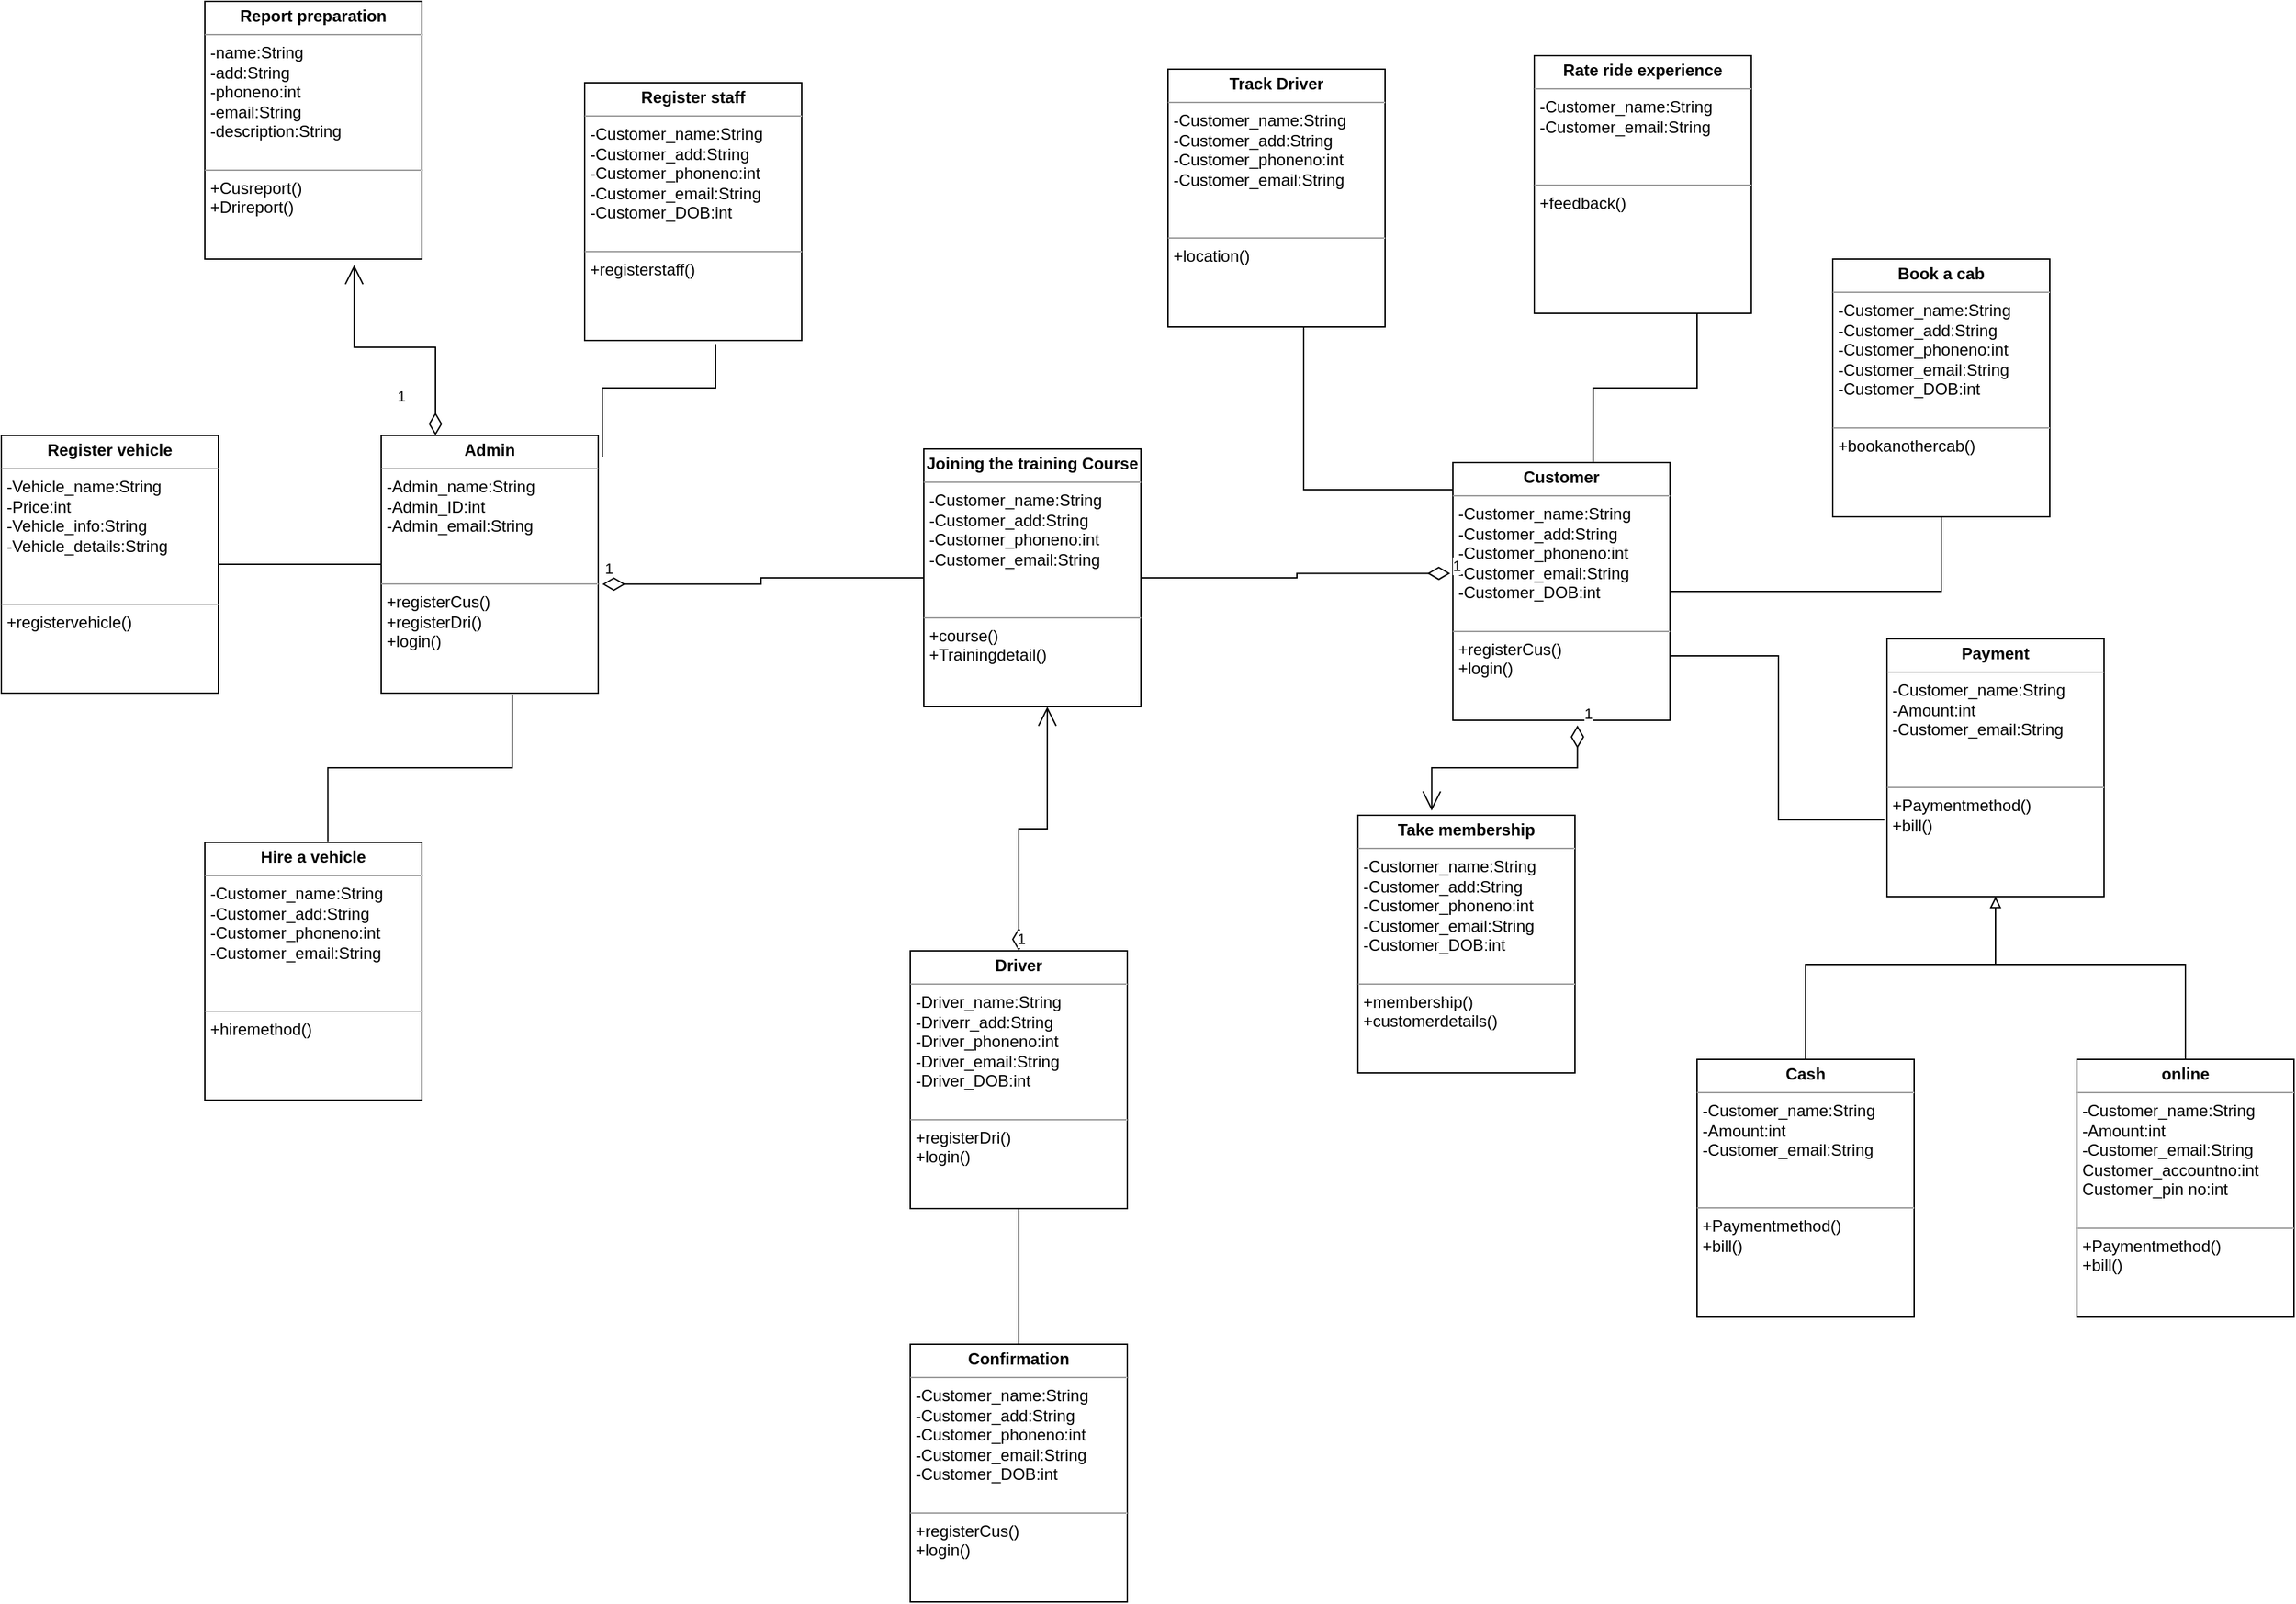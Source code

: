 <mxfile version="21.1.8" type="device">
  <diagram name="Page-1" id="eY2sDg3mk-dBPpJBGIOw">
    <mxGraphModel dx="2327" dy="1926" grid="1" gridSize="10" guides="1" tooltips="1" connect="1" arrows="1" fold="1" page="1" pageScale="1" pageWidth="827" pageHeight="1169" math="0" shadow="0">
      <root>
        <mxCell id="0" />
        <mxCell id="1" parent="0" />
        <mxCell id="h78g66CvjSjuiQAXROpK-1" value="&lt;p style=&quot;margin:0px;margin-top:4px;text-align:center;&quot;&gt;&lt;b&gt;Customer&lt;/b&gt;&lt;/p&gt;&lt;hr size=&quot;1&quot;&gt;&lt;p style=&quot;border-color: var(--border-color); margin: 0px 0px 0px 4px;&quot;&gt;&lt;span style=&quot;background-color: initial;&quot;&gt;-Customer_name:String&lt;/span&gt;&lt;br&gt;&lt;/p&gt;&lt;p style=&quot;margin:0px;margin-left:4px;&quot;&gt;-Customer_add:String&lt;/p&gt;&lt;p style=&quot;margin:0px;margin-left:4px;&quot;&gt;-Customer_phoneno:int&lt;br style=&quot;border-color: var(--border-color); padding: 0px; margin: 0px;&quot;&gt;-Customer_email:String&lt;/p&gt;&lt;p style=&quot;margin:0px;margin-left:4px;&quot;&gt;-Customer_DOB:int&lt;br style=&quot;border-color: var(--border-color); padding: 0px; margin: 0px;&quot;&gt;&lt;br&gt;&lt;/p&gt;&lt;hr size=&quot;1&quot;&gt;&lt;p style=&quot;margin:0px;margin-left:4px;&quot;&gt;+registerCus()&lt;/p&gt;&lt;p style=&quot;margin:0px;margin-left:4px;&quot;&gt;+login()&lt;/p&gt;&lt;p style=&quot;margin:0px;margin-left:4px;&quot;&gt;&lt;br&gt;&lt;/p&gt;" style="verticalAlign=top;align=left;overflow=fill;fontSize=12;fontFamily=Helvetica;html=1;" vertex="1" parent="1">
          <mxGeometry x="1020" y="10" width="160" height="190" as="geometry" />
        </mxCell>
        <mxCell id="h78g66CvjSjuiQAXROpK-2" value="&lt;p style=&quot;margin:0px;margin-top:4px;text-align:center;&quot;&gt;&lt;b&gt;Admin&lt;/b&gt;&lt;/p&gt;&lt;hr size=&quot;1&quot;&gt;&lt;p style=&quot;border-color: var(--border-color); margin: 0px 0px 0px 4px;&quot;&gt;&lt;span style=&quot;background-color: initial;&quot;&gt;-Admin_name:String&lt;/span&gt;&lt;br&gt;&lt;/p&gt;&lt;p style=&quot;margin:0px;margin-left:4px;&quot;&gt;-Admin_ID:int&lt;br&gt;&lt;/p&gt;&lt;p style=&quot;margin:0px;margin-left:4px;&quot;&gt;-Admin_email:String&lt;/p&gt;&lt;p style=&quot;margin:0px;margin-left:4px;&quot;&gt;&lt;br style=&quot;border-color: var(--border-color); padding: 0px; margin: 0px;&quot;&gt;&lt;br&gt;&lt;/p&gt;&lt;hr size=&quot;1&quot;&gt;&lt;p style=&quot;margin:0px;margin-left:4px;&quot;&gt;+registerCus()&lt;/p&gt;&lt;p style=&quot;margin:0px;margin-left:4px;&quot;&gt;+registerDri()&lt;br&gt;&lt;/p&gt;&lt;p style=&quot;margin:0px;margin-left:4px;&quot;&gt;+login()&lt;/p&gt;&lt;p style=&quot;margin:0px;margin-left:4px;&quot;&gt;&lt;br&gt;&lt;/p&gt;" style="verticalAlign=top;align=left;overflow=fill;fontSize=12;fontFamily=Helvetica;html=1;" vertex="1" parent="1">
          <mxGeometry x="230" y="-10" width="160" height="190" as="geometry" />
        </mxCell>
        <mxCell id="h78g66CvjSjuiQAXROpK-4" value="&lt;p style=&quot;margin:0px;margin-top:4px;text-align:center;&quot;&gt;&lt;b&gt;Register staff&lt;/b&gt;&lt;/p&gt;&lt;hr size=&quot;1&quot;&gt;&lt;p style=&quot;border-color: var(--border-color); margin: 0px 0px 0px 4px;&quot;&gt;&lt;span style=&quot;background-color: initial;&quot;&gt;-Customer_name:String&lt;/span&gt;&lt;br&gt;&lt;/p&gt;&lt;p style=&quot;margin:0px;margin-left:4px;&quot;&gt;-Customer_add:String&lt;/p&gt;&lt;p style=&quot;margin:0px;margin-left:4px;&quot;&gt;-Customer_phoneno:int&lt;br style=&quot;border-color: var(--border-color); padding: 0px; margin: 0px;&quot;&gt;-Customer_email:String&lt;/p&gt;&lt;p style=&quot;margin:0px;margin-left:4px;&quot;&gt;-Customer_DOB:int&lt;br style=&quot;border-color: var(--border-color); padding: 0px; margin: 0px;&quot;&gt;&lt;br&gt;&lt;/p&gt;&lt;hr size=&quot;1&quot;&gt;&lt;p style=&quot;margin:0px;margin-left:4px;&quot;&gt;+registerstaff()&lt;/p&gt;&lt;p style=&quot;margin:0px;margin-left:4px;&quot;&gt;&lt;br&gt;&lt;/p&gt;" style="verticalAlign=top;align=left;overflow=fill;fontSize=12;fontFamily=Helvetica;html=1;" vertex="1" parent="1">
          <mxGeometry x="380" y="-270" width="160" height="190" as="geometry" />
        </mxCell>
        <mxCell id="h78g66CvjSjuiQAXROpK-6" value="&lt;p style=&quot;margin:0px;margin-top:4px;text-align:center;&quot;&gt;&lt;b&gt;Report preparation&lt;/b&gt;&lt;/p&gt;&lt;hr size=&quot;1&quot;&gt;&lt;p style=&quot;border-color: var(--border-color); margin: 0px 0px 0px 4px;&quot;&gt;&lt;span style=&quot;background-color: initial;&quot;&gt;-name:String&lt;/span&gt;&lt;br&gt;&lt;/p&gt;&lt;p style=&quot;margin:0px;margin-left:4px;&quot;&gt;-add:String&lt;/p&gt;&lt;p style=&quot;margin:0px;margin-left:4px;&quot;&gt;-phoneno:int&lt;br style=&quot;border-color: var(--border-color); padding: 0px; margin: 0px;&quot;&gt;-email:String&lt;/p&gt;&lt;p style=&quot;margin:0px;margin-left:4px;&quot;&gt;-description:String&lt;br style=&quot;border-color: var(--border-color); padding: 0px; margin: 0px;&quot;&gt;&lt;br&gt;&lt;/p&gt;&lt;hr size=&quot;1&quot;&gt;&lt;p style=&quot;margin:0px;margin-left:4px;&quot;&gt;+Cusreport()&lt;/p&gt;&lt;p style=&quot;margin:0px;margin-left:4px;&quot;&gt;+Drireport()&lt;/p&gt;&lt;p style=&quot;margin:0px;margin-left:4px;&quot;&gt;&lt;br&gt;&lt;/p&gt;" style="verticalAlign=top;align=left;overflow=fill;fontSize=12;fontFamily=Helvetica;html=1;" vertex="1" parent="1">
          <mxGeometry x="100" y="-330" width="160" height="190" as="geometry" />
        </mxCell>
        <mxCell id="h78g66CvjSjuiQAXROpK-7" value="&lt;p style=&quot;margin:0px;margin-top:4px;text-align:center;&quot;&gt;&lt;b&gt;Payment&lt;/b&gt;&lt;/p&gt;&lt;hr size=&quot;1&quot;&gt;&lt;p style=&quot;border-color: var(--border-color); margin: 0px 0px 0px 4px;&quot;&gt;&lt;span style=&quot;background-color: initial;&quot;&gt;-Customer_name:String&lt;/span&gt;&lt;/p&gt;&lt;p style=&quot;margin:0px;margin-left:4px;&quot;&gt;-Amount:int&lt;br style=&quot;border-color: var(--border-color); padding: 0px; margin: 0px;&quot;&gt;-Customer_email:String&lt;/p&gt;&lt;p style=&quot;margin:0px;margin-left:4px;&quot;&gt;&lt;br style=&quot;border-color: var(--border-color); padding: 0px; margin: 0px;&quot;&gt;&lt;br&gt;&lt;/p&gt;&lt;hr size=&quot;1&quot;&gt;&lt;p style=&quot;margin:0px;margin-left:4px;&quot;&gt;+Paymentmethod()&lt;/p&gt;&lt;p style=&quot;margin:0px;margin-left:4px;&quot;&gt;+bill()&lt;/p&gt;" style="verticalAlign=top;align=left;overflow=fill;fontSize=12;fontFamily=Helvetica;html=1;" vertex="1" parent="1">
          <mxGeometry x="1340" y="140" width="160" height="190" as="geometry" />
        </mxCell>
        <mxCell id="h78g66CvjSjuiQAXROpK-8" value="&lt;p style=&quot;margin:0px;margin-top:4px;text-align:center;&quot;&gt;&lt;b&gt;Joining the training Course&lt;/b&gt;&lt;/p&gt;&lt;hr size=&quot;1&quot;&gt;&lt;p style=&quot;border-color: var(--border-color); margin: 0px 0px 0px 4px;&quot;&gt;&lt;span style=&quot;background-color: initial;&quot;&gt;-Customer_name:String&lt;/span&gt;&lt;br&gt;&lt;/p&gt;&lt;p style=&quot;margin:0px;margin-left:4px;&quot;&gt;-Customer_add:String&lt;/p&gt;&lt;p style=&quot;margin:0px;margin-left:4px;&quot;&gt;-Customer_phoneno:int&lt;br style=&quot;border-color: var(--border-color); padding: 0px; margin: 0px;&quot;&gt;-Customer_email:String&lt;/p&gt;&lt;p style=&quot;margin:0px;margin-left:4px;&quot;&gt;&lt;br style=&quot;border-color: var(--border-color); padding: 0px; margin: 0px;&quot;&gt;&lt;br&gt;&lt;/p&gt;&lt;hr size=&quot;1&quot;&gt;&lt;p style=&quot;margin:0px;margin-left:4px;&quot;&gt;+course()&lt;/p&gt;&lt;p style=&quot;margin:0px;margin-left:4px;&quot;&gt;+Trainingdetail()&lt;/p&gt;&lt;p style=&quot;margin:0px;margin-left:4px;&quot;&gt;&lt;br&gt;&lt;/p&gt;" style="verticalAlign=top;align=left;overflow=fill;fontSize=12;fontFamily=Helvetica;html=1;" vertex="1" parent="1">
          <mxGeometry x="630" width="160" height="190" as="geometry" />
        </mxCell>
        <mxCell id="h78g66CvjSjuiQAXROpK-9" value="&lt;p style=&quot;margin:0px;margin-top:4px;text-align:center;&quot;&gt;&lt;b&gt;Hire a vehicle&lt;/b&gt;&lt;/p&gt;&lt;hr size=&quot;1&quot;&gt;&lt;p style=&quot;border-color: var(--border-color); margin: 0px 0px 0px 4px;&quot;&gt;&lt;span style=&quot;background-color: initial;&quot;&gt;-Customer_name:String&lt;/span&gt;&lt;br&gt;&lt;/p&gt;&lt;p style=&quot;margin:0px;margin-left:4px;&quot;&gt;-Customer_add:String&lt;/p&gt;&lt;p style=&quot;margin:0px;margin-left:4px;&quot;&gt;-Customer_phoneno:int&lt;br style=&quot;border-color: var(--border-color); padding: 0px; margin: 0px;&quot;&gt;-Customer_email:String&lt;/p&gt;&lt;p style=&quot;margin:0px;margin-left:4px;&quot;&gt;&lt;br style=&quot;border-color: var(--border-color); padding: 0px; margin: 0px;&quot;&gt;&lt;br&gt;&lt;/p&gt;&lt;hr size=&quot;1&quot;&gt;&lt;p style=&quot;margin:0px;margin-left:4px;&quot;&gt;+hiremethod()&lt;/p&gt;" style="verticalAlign=top;align=left;overflow=fill;fontSize=12;fontFamily=Helvetica;html=1;" vertex="1" parent="1">
          <mxGeometry x="100" y="290" width="160" height="190" as="geometry" />
        </mxCell>
        <mxCell id="h78g66CvjSjuiQAXROpK-10" value="&lt;p style=&quot;margin:0px;margin-top:4px;text-align:center;&quot;&gt;&lt;b&gt;Confirmation&lt;/b&gt;&lt;/p&gt;&lt;hr size=&quot;1&quot;&gt;&lt;p style=&quot;border-color: var(--border-color); margin: 0px 0px 0px 4px;&quot;&gt;&lt;span style=&quot;background-color: initial;&quot;&gt;-Customer_name:String&lt;/span&gt;&lt;br&gt;&lt;/p&gt;&lt;p style=&quot;margin:0px;margin-left:4px;&quot;&gt;-Customer_add:String&lt;/p&gt;&lt;p style=&quot;margin:0px;margin-left:4px;&quot;&gt;-Customer_phoneno:int&lt;br style=&quot;border-color: var(--border-color); padding: 0px; margin: 0px;&quot;&gt;-Customer_email:String&lt;/p&gt;&lt;p style=&quot;margin:0px;margin-left:4px;&quot;&gt;-Customer_DOB:int&lt;br style=&quot;border-color: var(--border-color); padding: 0px; margin: 0px;&quot;&gt;&lt;br&gt;&lt;/p&gt;&lt;hr size=&quot;1&quot;&gt;&lt;p style=&quot;margin:0px;margin-left:4px;&quot;&gt;+registerCus()&lt;/p&gt;&lt;p style=&quot;margin:0px;margin-left:4px;&quot;&gt;+login()&lt;/p&gt;&lt;p style=&quot;margin:0px;margin-left:4px;&quot;&gt;&lt;br&gt;&lt;/p&gt;" style="verticalAlign=top;align=left;overflow=fill;fontSize=12;fontFamily=Helvetica;html=1;" vertex="1" parent="1">
          <mxGeometry x="620" y="660" width="160" height="190" as="geometry" />
        </mxCell>
        <mxCell id="h78g66CvjSjuiQAXROpK-11" value="&lt;p style=&quot;margin:0px;margin-top:4px;text-align:center;&quot;&gt;&lt;b&gt;Register vehicle&lt;/b&gt;&lt;/p&gt;&lt;hr size=&quot;1&quot;&gt;&lt;p style=&quot;border-color: var(--border-color); margin: 0px 0px 0px 4px;&quot;&gt;&lt;span style=&quot;background-color: initial;&quot;&gt;-Vehicle_name:String&lt;/span&gt;&lt;br&gt;&lt;/p&gt;&lt;p style=&quot;margin:0px;margin-left:4px;&quot;&gt;-Price:int&lt;/p&gt;&lt;p style=&quot;margin:0px;margin-left:4px;&quot;&gt;-Vehicle_info:String&lt;br style=&quot;border-color: var(--border-color); padding: 0px; margin: 0px;&quot;&gt;-Vehicle_details:String&lt;/p&gt;&lt;p style=&quot;margin:0px;margin-left:4px;&quot;&gt;&lt;br style=&quot;border-color: var(--border-color); padding: 0px; margin: 0px;&quot;&gt;&lt;br&gt;&lt;/p&gt;&lt;hr size=&quot;1&quot;&gt;&lt;p style=&quot;margin:0px;margin-left:4px;&quot;&gt;+registervehicle()&lt;/p&gt;&lt;p style=&quot;margin:0px;margin-left:4px;&quot;&gt;&lt;br&gt;&lt;/p&gt;&lt;p style=&quot;margin:0px;margin-left:4px;&quot;&gt;&lt;br&gt;&lt;/p&gt;" style="verticalAlign=top;align=left;overflow=fill;fontSize=12;fontFamily=Helvetica;html=1;" vertex="1" parent="1">
          <mxGeometry x="-50" y="-10" width="160" height="190" as="geometry" />
        </mxCell>
        <mxCell id="h78g66CvjSjuiQAXROpK-12" value="&lt;p style=&quot;margin:0px;margin-top:4px;text-align:center;&quot;&gt;&lt;b&gt;Driver&lt;/b&gt;&lt;/p&gt;&lt;hr size=&quot;1&quot;&gt;&lt;p style=&quot;border-color: var(--border-color); margin: 0px 0px 0px 4px;&quot;&gt;&lt;span style=&quot;background-color: initial;&quot;&gt;-Driver_name:String&lt;/span&gt;&lt;br&gt;&lt;/p&gt;&lt;p style=&quot;margin:0px;margin-left:4px;&quot;&gt;-Driverr_add:String&lt;/p&gt;&lt;p style=&quot;margin:0px;margin-left:4px;&quot;&gt;-Driver_phoneno:int&lt;br style=&quot;border-color: var(--border-color); padding: 0px; margin: 0px;&quot;&gt;-Driver_email:String&lt;/p&gt;&lt;p style=&quot;margin:0px;margin-left:4px;&quot;&gt;-Driver_DOB:int&lt;br style=&quot;border-color: var(--border-color); padding: 0px; margin: 0px;&quot;&gt;&lt;br&gt;&lt;/p&gt;&lt;hr size=&quot;1&quot;&gt;&lt;p style=&quot;margin:0px;margin-left:4px;&quot;&gt;+registerDri()&lt;/p&gt;&lt;p style=&quot;margin:0px;margin-left:4px;&quot;&gt;+login()&lt;/p&gt;&lt;p style=&quot;margin:0px;margin-left:4px;&quot;&gt;&lt;br&gt;&lt;/p&gt;" style="verticalAlign=top;align=left;overflow=fill;fontSize=12;fontFamily=Helvetica;html=1;" vertex="1" parent="1">
          <mxGeometry x="620" y="370" width="160" height="190" as="geometry" />
        </mxCell>
        <mxCell id="h78g66CvjSjuiQAXROpK-13" value="&lt;p style=&quot;margin:0px;margin-top:4px;text-align:center;&quot;&gt;&lt;b&gt;Book a cab&lt;/b&gt;&lt;/p&gt;&lt;hr size=&quot;1&quot;&gt;&lt;p style=&quot;border-color: var(--border-color); margin: 0px 0px 0px 4px;&quot;&gt;&lt;span style=&quot;background-color: initial;&quot;&gt;-Customer_name:String&lt;/span&gt;&lt;br&gt;&lt;/p&gt;&lt;p style=&quot;margin:0px;margin-left:4px;&quot;&gt;-Customer_add:String&lt;/p&gt;&lt;p style=&quot;margin:0px;margin-left:4px;&quot;&gt;-Customer_phoneno:int&lt;br style=&quot;border-color: var(--border-color); padding: 0px; margin: 0px;&quot;&gt;-Customer_email:String&lt;/p&gt;&lt;p style=&quot;margin:0px;margin-left:4px;&quot;&gt;-Customer_DOB:int&lt;br style=&quot;border-color: var(--border-color); padding: 0px; margin: 0px;&quot;&gt;&lt;br&gt;&lt;/p&gt;&lt;hr size=&quot;1&quot;&gt;&lt;p style=&quot;margin:0px;margin-left:4px;&quot;&gt;+bookanothercab()&lt;/p&gt;" style="verticalAlign=top;align=left;overflow=fill;fontSize=12;fontFamily=Helvetica;html=1;" vertex="1" parent="1">
          <mxGeometry x="1300" y="-140" width="160" height="190" as="geometry" />
        </mxCell>
        <mxCell id="h78g66CvjSjuiQAXROpK-14" value="&lt;p style=&quot;margin:0px;margin-top:4px;text-align:center;&quot;&gt;&lt;b&gt;Take membership&lt;/b&gt;&lt;/p&gt;&lt;hr size=&quot;1&quot;&gt;&lt;p style=&quot;border-color: var(--border-color); margin: 0px 0px 0px 4px;&quot;&gt;&lt;span style=&quot;background-color: initial;&quot;&gt;-Customer_name:String&lt;/span&gt;&lt;br&gt;&lt;/p&gt;&lt;p style=&quot;margin:0px;margin-left:4px;&quot;&gt;-Customer_add:String&lt;/p&gt;&lt;p style=&quot;margin:0px;margin-left:4px;&quot;&gt;-Customer_phoneno:int&lt;br style=&quot;border-color: var(--border-color); padding: 0px; margin: 0px;&quot;&gt;-Customer_email:String&lt;/p&gt;&lt;p style=&quot;margin:0px;margin-left:4px;&quot;&gt;-Customer_DOB:int&lt;br style=&quot;border-color: var(--border-color); padding: 0px; margin: 0px;&quot;&gt;&lt;br&gt;&lt;/p&gt;&lt;hr size=&quot;1&quot;&gt;&lt;p style=&quot;margin:0px;margin-left:4px;&quot;&gt;+membership()&lt;/p&gt;&lt;p style=&quot;margin:0px;margin-left:4px;&quot;&gt;+customerdetails()&lt;br&gt;&lt;/p&gt;&lt;p style=&quot;margin:0px;margin-left:4px;&quot;&gt;&lt;br&gt;&lt;/p&gt;" style="verticalAlign=top;align=left;overflow=fill;fontSize=12;fontFamily=Helvetica;html=1;" vertex="1" parent="1">
          <mxGeometry x="950" y="270" width="160" height="190" as="geometry" />
        </mxCell>
        <mxCell id="h78g66CvjSjuiQAXROpK-16" value="&lt;p style=&quot;margin:0px;margin-top:4px;text-align:center;&quot;&gt;&lt;b style=&quot;border-color: var(--border-color);&quot;&gt;Track Driver&lt;/b&gt;&lt;/p&gt;&lt;hr size=&quot;1&quot;&gt;&lt;p style=&quot;border-color: var(--border-color); margin: 0px 0px 0px 4px;&quot;&gt;&lt;span style=&quot;background-color: initial;&quot;&gt;-Customer_name:String&lt;/span&gt;&lt;br&gt;&lt;/p&gt;&lt;p style=&quot;margin:0px;margin-left:4px;&quot;&gt;-Customer_add:String&lt;/p&gt;&lt;p style=&quot;margin:0px;margin-left:4px;&quot;&gt;-Customer_phoneno:int&lt;br style=&quot;border-color: var(--border-color); padding: 0px; margin: 0px;&quot;&gt;-Customer_email:String&lt;/p&gt;&lt;p style=&quot;margin:0px;margin-left:4px;&quot;&gt;&lt;br style=&quot;border-color: var(--border-color); padding: 0px; margin: 0px;&quot;&gt;&lt;br&gt;&lt;/p&gt;&lt;hr size=&quot;1&quot;&gt;&lt;p style=&quot;margin:0px;margin-left:4px;&quot;&gt;+location()&lt;/p&gt;&lt;p style=&quot;margin:0px;margin-left:4px;&quot;&gt;&lt;br&gt;&lt;/p&gt;" style="verticalAlign=top;align=left;overflow=fill;fontSize=12;fontFamily=Helvetica;html=1;" vertex="1" parent="1">
          <mxGeometry x="810" y="-280" width="160" height="190" as="geometry" />
        </mxCell>
        <mxCell id="h78g66CvjSjuiQAXROpK-17" value="&lt;p style=&quot;margin:0px;margin-top:4px;text-align:center;&quot;&gt;&lt;b style=&quot;border-color: var(--border-color);&quot;&gt;Rate ride experience&lt;/b&gt;&lt;/p&gt;&lt;hr size=&quot;1&quot;&gt;&lt;p style=&quot;border-color: var(--border-color); margin: 0px 0px 0px 4px;&quot;&gt;&lt;span style=&quot;background-color: initial;&quot;&gt;-Customer_name:String&lt;/span&gt;&lt;/p&gt;&lt;p style=&quot;margin:0px;margin-left:4px;&quot;&gt;-Customer_email:String&lt;/p&gt;&lt;p style=&quot;margin:0px;margin-left:4px;&quot;&gt;&lt;br style=&quot;border-color: var(--border-color); padding: 0px; margin: 0px;&quot;&gt;&lt;br&gt;&lt;/p&gt;&lt;hr size=&quot;1&quot;&gt;&lt;p style=&quot;margin:0px;margin-left:4px;&quot;&gt;+feedback()&lt;/p&gt;&lt;p style=&quot;margin:0px;margin-left:4px;&quot;&gt;&lt;br&gt;&lt;/p&gt;&lt;p style=&quot;margin:0px;margin-left:4px;&quot;&gt;&lt;br&gt;&lt;/p&gt;" style="verticalAlign=top;align=left;overflow=fill;fontSize=12;fontFamily=Helvetica;html=1;" vertex="1" parent="1">
          <mxGeometry x="1080" y="-290" width="160" height="190" as="geometry" />
        </mxCell>
        <mxCell id="h78g66CvjSjuiQAXROpK-19" value="&lt;p style=&quot;margin:0px;margin-top:4px;text-align:center;&quot;&gt;&lt;b&gt;Cash&lt;/b&gt;&lt;/p&gt;&lt;hr size=&quot;1&quot;&gt;&lt;p style=&quot;border-color: var(--border-color); margin: 0px 0px 0px 4px;&quot;&gt;&lt;span style=&quot;background-color: initial;&quot;&gt;-Customer_name:String&lt;/span&gt;&lt;/p&gt;&lt;p style=&quot;margin:0px;margin-left:4px;&quot;&gt;-Amount:int&lt;br style=&quot;border-color: var(--border-color); padding: 0px; margin: 0px;&quot;&gt;-Customer_email:String&lt;/p&gt;&lt;p style=&quot;margin:0px;margin-left:4px;&quot;&gt;&lt;br style=&quot;border-color: var(--border-color); padding: 0px; margin: 0px;&quot;&gt;&lt;br&gt;&lt;/p&gt;&lt;hr size=&quot;1&quot;&gt;&lt;p style=&quot;margin:0px;margin-left:4px;&quot;&gt;+Paymentmethod()&lt;/p&gt;&lt;p style=&quot;margin:0px;margin-left:4px;&quot;&gt;+bill()&lt;/p&gt;" style="verticalAlign=top;align=left;overflow=fill;fontSize=12;fontFamily=Helvetica;html=1;" vertex="1" parent="1">
          <mxGeometry x="1200" y="450" width="160" height="190" as="geometry" />
        </mxCell>
        <mxCell id="h78g66CvjSjuiQAXROpK-20" value="&lt;p style=&quot;margin:0px;margin-top:4px;text-align:center;&quot;&gt;&lt;b&gt;online&lt;/b&gt;&lt;/p&gt;&lt;hr size=&quot;1&quot;&gt;&lt;p style=&quot;border-color: var(--border-color); margin: 0px 0px 0px 4px;&quot;&gt;&lt;span style=&quot;background-color: initial;&quot;&gt;-Customer_name:String&lt;/span&gt;&lt;/p&gt;&lt;p style=&quot;margin:0px;margin-left:4px;&quot;&gt;-Amount:int&lt;br style=&quot;border-color: var(--border-color); padding: 0px; margin: 0px;&quot;&gt;-Customer_email:String&lt;/p&gt;&lt;p style=&quot;margin:0px;margin-left:4px;&quot;&gt;Customer_accountno:int&lt;/p&gt;&lt;p style=&quot;margin:0px;margin-left:4px;&quot;&gt;Customer_pin no:int&lt;br style=&quot;border-color: var(--border-color); padding: 0px; margin: 0px;&quot;&gt;&lt;br&gt;&lt;/p&gt;&lt;hr size=&quot;1&quot;&gt;&lt;p style=&quot;margin:0px;margin-left:4px;&quot;&gt;+Paymentmethod()&lt;/p&gt;&lt;p style=&quot;margin:0px;margin-left:4px;&quot;&gt;+bill()&lt;/p&gt;" style="verticalAlign=top;align=left;overflow=fill;fontSize=12;fontFamily=Helvetica;html=1;" vertex="1" parent="1">
          <mxGeometry x="1480" y="450" width="160" height="190" as="geometry" />
        </mxCell>
        <mxCell id="h78g66CvjSjuiQAXROpK-21" value="1" style="endArrow=none;html=1;endSize=12;startArrow=diamondThin;startSize=14;startFill=0;edgeStyle=orthogonalEdgeStyle;align=left;verticalAlign=bottom;rounded=0;endFill=0;exitX=1.019;exitY=0.577;exitDx=0;exitDy=0;exitPerimeter=0;entryX=0;entryY=0.5;entryDx=0;entryDy=0;" edge="1" parent="1" source="h78g66CvjSjuiQAXROpK-2" target="h78g66CvjSjuiQAXROpK-8">
          <mxGeometry x="-1" y="3" relative="1" as="geometry">
            <mxPoint x="430" y="110" as="sourcePoint" />
            <mxPoint x="590" y="110" as="targetPoint" />
          </mxGeometry>
        </mxCell>
        <mxCell id="h78g66CvjSjuiQAXROpK-22" value="1" style="endArrow=none;html=1;endSize=12;startArrow=diamondThin;startSize=14;startFill=0;edgeStyle=orthogonalEdgeStyle;align=left;verticalAlign=bottom;rounded=0;exitX=-0.012;exitY=0.43;exitDx=0;exitDy=0;exitPerimeter=0;entryX=1;entryY=0.5;entryDx=0;entryDy=0;endFill=0;" edge="1" parent="1" source="h78g66CvjSjuiQAXROpK-1" target="h78g66CvjSjuiQAXROpK-8">
          <mxGeometry x="-1" y="3" relative="1" as="geometry">
            <mxPoint x="890" y="140" as="sourcePoint" />
            <mxPoint x="1050" y="140" as="targetPoint" />
          </mxGeometry>
        </mxCell>
        <mxCell id="h78g66CvjSjuiQAXROpK-23" value="1" style="endArrow=open;html=1;endSize=12;startArrow=diamondThin;startSize=14;startFill=0;edgeStyle=orthogonalEdgeStyle;align=left;verticalAlign=bottom;rounded=0;exitX=0.5;exitY=0;exitDx=0;exitDy=0;entryX=0.569;entryY=1;entryDx=0;entryDy=0;entryPerimeter=0;" edge="1" parent="1" source="h78g66CvjSjuiQAXROpK-12" target="h78g66CvjSjuiQAXROpK-8">
          <mxGeometry x="-1" y="3" relative="1" as="geometry">
            <mxPoint x="780" y="300" as="sourcePoint" />
            <mxPoint x="940" y="300" as="targetPoint" />
          </mxGeometry>
        </mxCell>
        <mxCell id="h78g66CvjSjuiQAXROpK-24" value="" style="endArrow=none;html=1;rounded=0;exitX=1;exitY=0.5;exitDx=0;exitDy=0;entryX=0;entryY=0.5;entryDx=0;entryDy=0;" edge="1" parent="1" source="h78g66CvjSjuiQAXROpK-11" target="h78g66CvjSjuiQAXROpK-2">
          <mxGeometry width="50" height="50" relative="1" as="geometry">
            <mxPoint x="170" y="170" as="sourcePoint" />
            <mxPoint x="220" y="120" as="targetPoint" />
          </mxGeometry>
        </mxCell>
        <mxCell id="h78g66CvjSjuiQAXROpK-28" value="1" style="endArrow=open;html=1;endSize=12;startArrow=diamondThin;startSize=14;startFill=0;edgeStyle=orthogonalEdgeStyle;align=left;verticalAlign=bottom;rounded=0;entryX=0.688;entryY=1.023;entryDx=0;entryDy=0;entryPerimeter=0;exitX=0.25;exitY=0;exitDx=0;exitDy=0;" edge="1" parent="1" source="h78g66CvjSjuiQAXROpK-2" target="h78g66CvjSjuiQAXROpK-6">
          <mxGeometry x="-0.784" y="30" relative="1" as="geometry">
            <mxPoint x="310" y="-30" as="sourcePoint" />
            <mxPoint x="430" y="-60" as="targetPoint" />
            <mxPoint as="offset" />
          </mxGeometry>
        </mxCell>
        <mxCell id="h78g66CvjSjuiQAXROpK-29" value="1" style="endArrow=open;html=1;endSize=12;startArrow=diamondThin;startSize=14;startFill=0;edgeStyle=orthogonalEdgeStyle;align=left;verticalAlign=bottom;rounded=0;exitX=0.574;exitY=1.02;exitDx=0;exitDy=0;exitPerimeter=0;entryX=0.34;entryY=-0.018;entryDx=0;entryDy=0;entryPerimeter=0;" edge="1" parent="1" source="h78g66CvjSjuiQAXROpK-1" target="h78g66CvjSjuiQAXROpK-14">
          <mxGeometry x="-1" y="3" relative="1" as="geometry">
            <mxPoint x="1250" y="270" as="sourcePoint" />
            <mxPoint x="520" y="270" as="targetPoint" />
          </mxGeometry>
        </mxCell>
        <mxCell id="h78g66CvjSjuiQAXROpK-34" value="" style="endArrow=none;html=1;edgeStyle=orthogonalEdgeStyle;rounded=0;entryX=0.5;entryY=1;entryDx=0;entryDy=0;" edge="1" parent="1" source="h78g66CvjSjuiQAXROpK-10" target="h78g66CvjSjuiQAXROpK-12">
          <mxGeometry relative="1" as="geometry">
            <mxPoint x="620" y="610" as="sourcePoint" />
            <mxPoint x="780" y="610" as="targetPoint" />
          </mxGeometry>
        </mxCell>
        <mxCell id="h78g66CvjSjuiQAXROpK-37" value="" style="endArrow=none;html=1;edgeStyle=orthogonalEdgeStyle;rounded=0;exitX=0.646;exitY=-0.003;exitDx=0;exitDy=0;exitPerimeter=0;entryX=0.75;entryY=1;entryDx=0;entryDy=0;" edge="1" parent="1" source="h78g66CvjSjuiQAXROpK-1" target="h78g66CvjSjuiQAXROpK-17">
          <mxGeometry relative="1" as="geometry">
            <mxPoint x="1130" y="-30" as="sourcePoint" />
            <mxPoint x="1290" y="-30" as="targetPoint" />
          </mxGeometry>
        </mxCell>
        <mxCell id="h78g66CvjSjuiQAXROpK-40" value="" style="endArrow=none;html=1;edgeStyle=orthogonalEdgeStyle;rounded=0;entryX=0.5;entryY=1;entryDx=0;entryDy=0;" edge="1" parent="1" source="h78g66CvjSjuiQAXROpK-1" target="h78g66CvjSjuiQAXROpK-13">
          <mxGeometry relative="1" as="geometry">
            <mxPoint x="1240" y="90" as="sourcePoint" />
            <mxPoint x="1400" y="90" as="targetPoint" />
          </mxGeometry>
        </mxCell>
        <mxCell id="h78g66CvjSjuiQAXROpK-43" value="" style="endArrow=none;html=1;edgeStyle=orthogonalEdgeStyle;rounded=0;exitX=0.625;exitY=1;exitDx=0;exitDy=0;exitPerimeter=0;entryX=0;entryY=0.105;entryDx=0;entryDy=0;entryPerimeter=0;" edge="1" parent="1" source="h78g66CvjSjuiQAXROpK-16" target="h78g66CvjSjuiQAXROpK-1">
          <mxGeometry relative="1" as="geometry">
            <mxPoint x="970" y="-20" as="sourcePoint" />
            <mxPoint x="1130" y="-20" as="targetPoint" />
          </mxGeometry>
        </mxCell>
        <mxCell id="h78g66CvjSjuiQAXROpK-49" value="" style="endArrow=none;html=1;edgeStyle=orthogonalEdgeStyle;rounded=0;exitX=1;exitY=0.75;exitDx=0;exitDy=0;entryX=-0.012;entryY=0.702;entryDx=0;entryDy=0;entryPerimeter=0;" edge="1" parent="1" source="h78g66CvjSjuiQAXROpK-1" target="h78g66CvjSjuiQAXROpK-7">
          <mxGeometry relative="1" as="geometry">
            <mxPoint x="1240" y="240" as="sourcePoint" />
            <mxPoint x="1400" y="240" as="targetPoint" />
          </mxGeometry>
        </mxCell>
        <mxCell id="h78g66CvjSjuiQAXROpK-52" value="" style="endArrow=none;html=1;edgeStyle=orthogonalEdgeStyle;rounded=0;exitX=1.019;exitY=0.084;exitDx=0;exitDy=0;exitPerimeter=0;entryX=0.603;entryY=1.014;entryDx=0;entryDy=0;entryPerimeter=0;" edge="1" parent="1" source="h78g66CvjSjuiQAXROpK-2" target="h78g66CvjSjuiQAXROpK-4">
          <mxGeometry relative="1" as="geometry">
            <mxPoint x="520" as="sourcePoint" />
            <mxPoint x="680" as="targetPoint" />
          </mxGeometry>
        </mxCell>
        <mxCell id="h78g66CvjSjuiQAXROpK-55" value="" style="endArrow=none;html=1;edgeStyle=orthogonalEdgeStyle;rounded=0;exitX=0.567;exitY=-0.003;exitDx=0;exitDy=0;exitPerimeter=0;entryX=0.604;entryY=1.005;entryDx=0;entryDy=0;entryPerimeter=0;" edge="1" parent="1" source="h78g66CvjSjuiQAXROpK-9" target="h78g66CvjSjuiQAXROpK-2">
          <mxGeometry relative="1" as="geometry">
            <mxPoint x="210" y="260" as="sourcePoint" />
            <mxPoint x="370" y="260" as="targetPoint" />
          </mxGeometry>
        </mxCell>
        <mxCell id="h78g66CvjSjuiQAXROpK-58" value="" style="endArrow=none;html=1;edgeStyle=orthogonalEdgeStyle;rounded=0;exitX=0.5;exitY=0;exitDx=0;exitDy=0;entryX=0.5;entryY=0;entryDx=0;entryDy=0;" edge="1" parent="1" source="h78g66CvjSjuiQAXROpK-19" target="h78g66CvjSjuiQAXROpK-20">
          <mxGeometry relative="1" as="geometry">
            <mxPoint x="1370" y="380" as="sourcePoint" />
            <mxPoint x="1530" y="380" as="targetPoint" />
            <Array as="points">
              <mxPoint x="1280" y="380" />
              <mxPoint x="1560" y="380" />
            </Array>
          </mxGeometry>
        </mxCell>
        <mxCell id="h78g66CvjSjuiQAXROpK-61" value="" style="endArrow=block;html=1;rounded=0;entryX=0.5;entryY=1;entryDx=0;entryDy=0;endFill=0;" edge="1" parent="1" target="h78g66CvjSjuiQAXROpK-7">
          <mxGeometry width="50" height="50" relative="1" as="geometry">
            <mxPoint x="1420" y="380" as="sourcePoint" />
            <mxPoint x="1710" y="440" as="targetPoint" />
          </mxGeometry>
        </mxCell>
      </root>
    </mxGraphModel>
  </diagram>
</mxfile>
